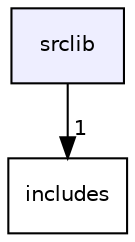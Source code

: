 digraph "srclib" {
  compound=true
  node [ fontsize="10", fontname="Helvetica"];
  edge [ labelfontsize="10", labelfontname="Helvetica"];
  dir_055525a30e828dc7e51b22601599d317 [shape=box, label="srclib", style="filled", fillcolor="#eeeeff", pencolor="black", URL="dir_055525a30e828dc7e51b22601599d317.html"];
  dir_09e761304027c904456130627fd4dcf5 [shape=box label="includes" URL="dir_09e761304027c904456130627fd4dcf5.html"];
  dir_055525a30e828dc7e51b22601599d317->dir_09e761304027c904456130627fd4dcf5 [headlabel="1", labeldistance=1.5 headhref="dir_000002_000000.html"];
}
